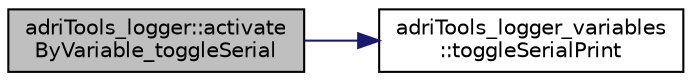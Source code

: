 digraph "adriTools_logger::activateByVariable_toggleSerial"
{
 // LATEX_PDF_SIZE
  edge [fontname="Helvetica",fontsize="10",labelfontname="Helvetica",labelfontsize="10"];
  node [fontname="Helvetica",fontsize="10",shape=record];
  rankdir="LR";
  Node1 [label="adriTools_logger::activate\lByVariable_toggleSerial",height=0.2,width=0.4,color="black", fillcolor="grey75", style="filled", fontcolor="black",tooltip="active/desactive \"printf\" pour la region voullue"];
  Node1 -> Node2 [color="midnightblue",fontsize="10",style="solid",fontname="Helvetica"];
  Node2 [label="adriTools_logger_variables\l::toggleSerialPrint",height=0.2,width=0.4,color="black", fillcolor="white", style="filled",URL="$classadri_tools__logger__variables.html#a7afc400baa67935a0c23bb718b24bc82",tooltip="active/desactive \"printf\""];
}
